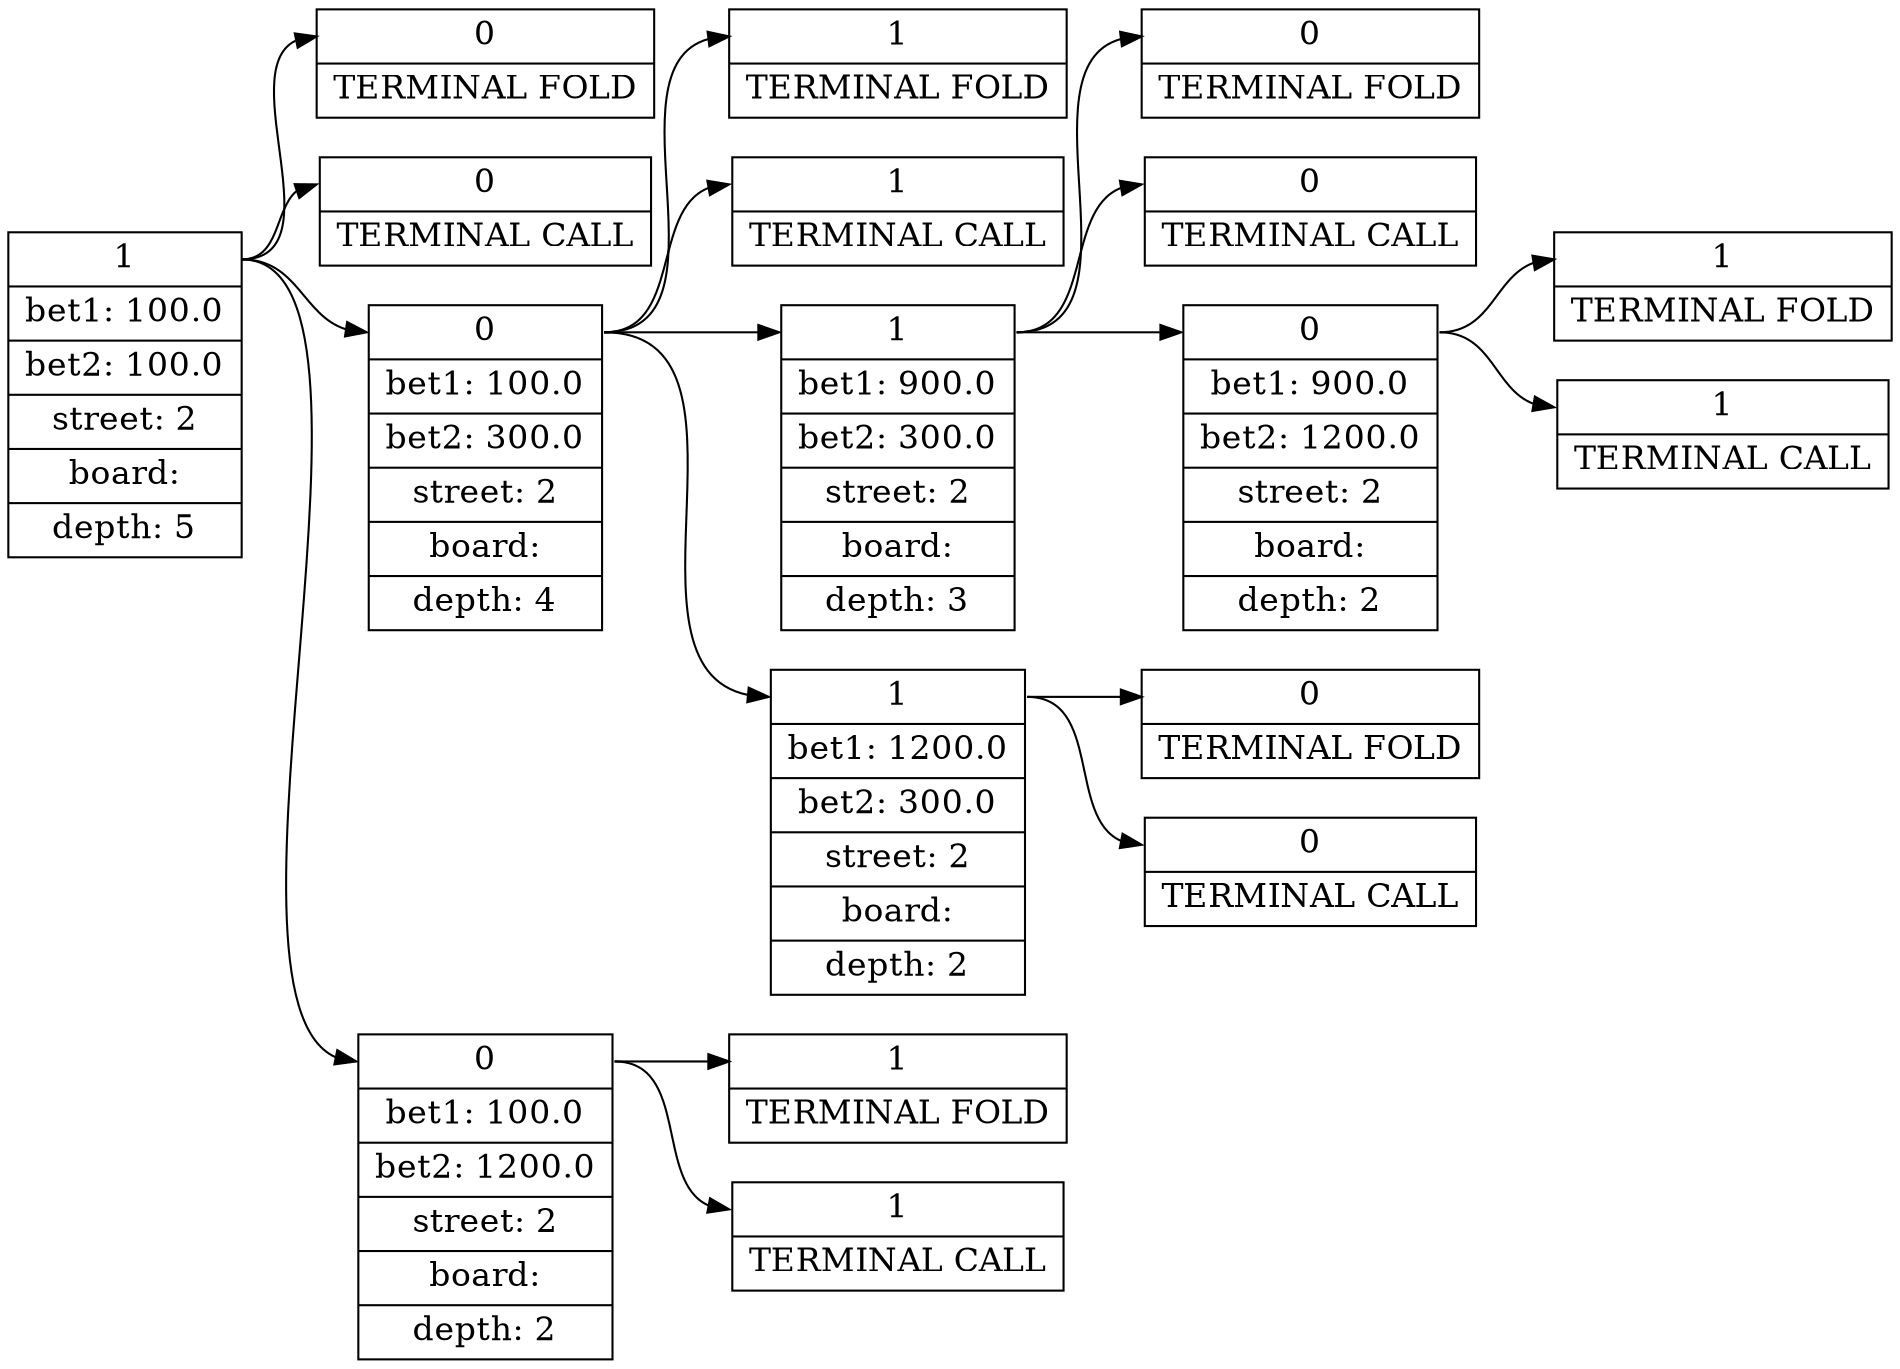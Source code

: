 digraph g {  graph [ rankdir = "LR"];node [fontsize = "16" shape = "ellipse"]; edge [];"node0"[label="<f0>1| bet1: 100.0| bet2: 100.0| street: 2| board: | depth: 5" shape = "record"];"node1"[label="<f0>0| TERMINAL FOLD" shape = "record"];"node2"[label="<f0>0| TERMINAL CALL" shape = "record"];"node3"[label="<f0>0| bet1: 100.0| bet2: 300.0| street: 2| board: | depth: 4" shape = "record"];"node4"[label="<f0>1| TERMINAL FOLD" shape = "record"];"node5"[label="<f0>1| TERMINAL CALL" shape = "record"];"node6"[label="<f0>1| bet1: 900.0| bet2: 300.0| street: 2| board: | depth: 3" shape = "record"];"node7"[label="<f0>0| TERMINAL FOLD" shape = "record"];"node8"[label="<f0>0| TERMINAL CALL" shape = "record"];"node9"[label="<f0>0| bet1: 900.0| bet2: 1200.0| street: 2| board: | depth: 2" shape = "record"];"node10"[label="<f0>1| TERMINAL FOLD" shape = "record"];"node11"[label="<f0>1| TERMINAL CALL" shape = "record"];"node12"[label="<f0>1| bet1: 1200.0| bet2: 300.0| street: 2| board: | depth: 2" shape = "record"];"node13"[label="<f0>0| TERMINAL FOLD" shape = "record"];"node14"[label="<f0>0| TERMINAL CALL" shape = "record"];"node15"[label="<f0>0| bet1: 100.0| bet2: 1200.0| street: 2| board: | depth: 2" shape = "record"];"node16"[label="<f0>1| TERMINAL FOLD" shape = "record"];"node17"[label="<f0>1| TERMINAL CALL" shape = "record"];"node0":f0 -> "node1":f0 [ id = 0 label = ""];"node0":f0 -> "node2":f0 [ id = 1 label = ""];"node3":f0 -> "node4":f0 [ id = 2 label = ""];"node3":f0 -> "node5":f0 [ id = 3 label = ""];"node6":f0 -> "node7":f0 [ id = 4 label = ""];"node6":f0 -> "node8":f0 [ id = 5 label = ""];"node9":f0 -> "node10":f0 [ id = 6 label = ""];"node9":f0 -> "node11":f0 [ id = 7 label = ""];"node6":f0 -> "node9":f0 [ id = 8 label = ""];"node3":f0 -> "node6":f0 [ id = 9 label = ""];"node12":f0 -> "node13":f0 [ id = 10 label = ""];"node12":f0 -> "node14":f0 [ id = 11 label = ""];"node3":f0 -> "node12":f0 [ id = 12 label = ""];"node0":f0 -> "node3":f0 [ id = 13 label = ""];"node15":f0 -> "node16":f0 [ id = 14 label = ""];"node15":f0 -> "node17":f0 [ id = 15 label = ""];"node0":f0 -> "node15":f0 [ id = 16 label = ""];}

